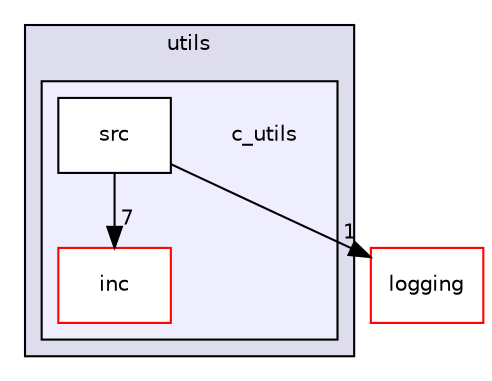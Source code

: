 digraph "src/utils/c_utils" {
  compound=true
  node [ fontsize="10", fontname="Helvetica"];
  edge [ labelfontsize="10", labelfontname="Helvetica"];
  subgraph clusterdir_313caf1132e152dd9b58bea13a4052ca {
    graph [ bgcolor="#ddddee", pencolor="black", label="utils" fontname="Helvetica", fontsize="10", URL="dir_313caf1132e152dd9b58bea13a4052ca.html"]
  subgraph clusterdir_defa76d82d084e8131791c5f3e6d181e {
    graph [ bgcolor="#eeeeff", pencolor="black", label="" URL="dir_defa76d82d084e8131791c5f3e6d181e.html"];
    dir_defa76d82d084e8131791c5f3e6d181e [shape=plaintext label="c_utils"];
    dir_f3c2e025334c410e21677e31e565157e [shape=box label="inc" color="red" fillcolor="white" style="filled" URL="dir_f3c2e025334c410e21677e31e565157e.html"];
    dir_47d4eb8885e75536ba8056dfdbcc0021 [shape=box label="src" color="black" fillcolor="white" style="filled" URL="dir_47d4eb8885e75536ba8056dfdbcc0021.html"];
  }
  }
  dir_b3320b59a4aa4a7431bc8488b87009bf [shape=box label="logging" fillcolor="white" style="filled" color="red" URL="dir_b3320b59a4aa4a7431bc8488b87009bf.html"];
  dir_47d4eb8885e75536ba8056dfdbcc0021->dir_f3c2e025334c410e21677e31e565157e [headlabel="7", labeldistance=1.5 headhref="dir_000158_000156.html"];
  dir_47d4eb8885e75536ba8056dfdbcc0021->dir_b3320b59a4aa4a7431bc8488b87009bf [headlabel="1", labeldistance=1.5 headhref="dir_000158_000143.html"];
}
